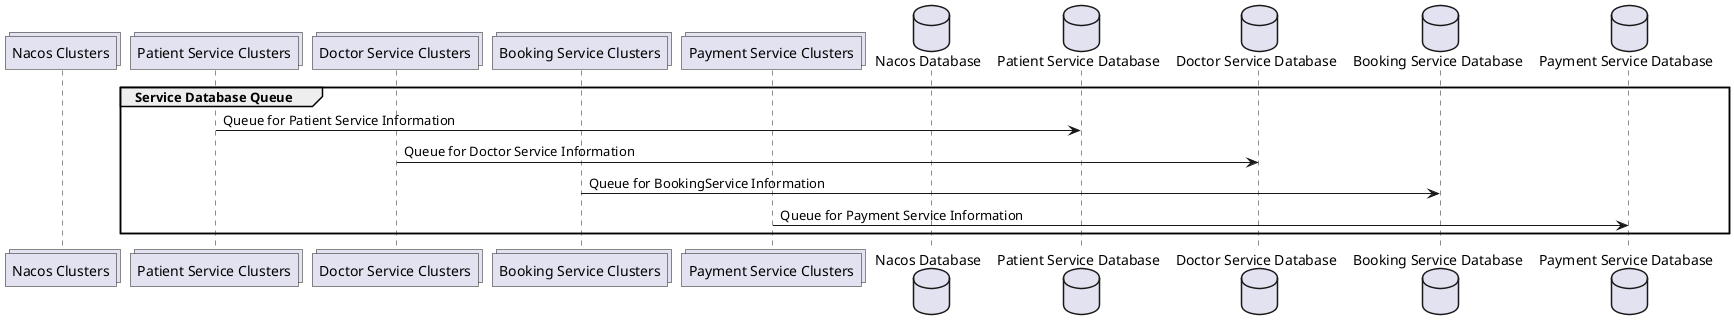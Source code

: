 @startuml

collections "Nacos Clusters" as nacos
collections "Patient Service Clusters" as ps
collections "Doctor Service Clusters" as ds
collections "Booking Service Clusters" as bs
collections "Payment Service Clusters" as pas

database "Nacos Database" as ndb
database "Patient Service Database" as psdb
database "Doctor Service Database" as dsdb
database "Booking Service Database" as bsdb
database "Payment Service Database" as pasdb

group Service Database Queue
ps -> psdb: Queue for Patient Service Information
ds -> dsdb: Queue for Doctor Service Information
bs -> bsdb: Queue for BookingService Information
pas -> pasdb: Queue for Payment Service Information
end

@enduml